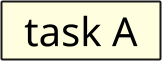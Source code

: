 @startuml

skinparam ComponentStyle rectangle
hide stereotype
scale 1/5
skinparam RoundCorner 100

skinparam Component {
    FontSize 200
    FontColor black
    RoundCorner 10
    BorderThickness 10
    BackgroundColor LightYellow
    BorderThickness<<text>> 0
    BackgroundColor<<text>> transparent
    FontColor<<box>> transparent
}

component "  task A  " as cp

@enduml
